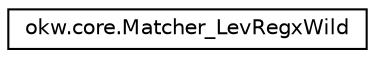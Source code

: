 digraph "Grafische Darstellung der Klassenhierarchie"
{
 // INTERACTIVE_SVG=YES
 // LATEX_PDF_SIZE
  edge [fontname="Helvetica",fontsize="10",labelfontname="Helvetica",labelfontsize="10"];
  node [fontname="Helvetica",fontsize="10",shape=record];
  rankdir="LR";
  Node0 [label="okw.core.Matcher_LevRegxWild",height=0.2,width=0.4,color="black", fillcolor="white", style="filled",URL="$classokw_1_1core_1_1_matcher___lev_regx_wild.html",tooltip=" "];
}
